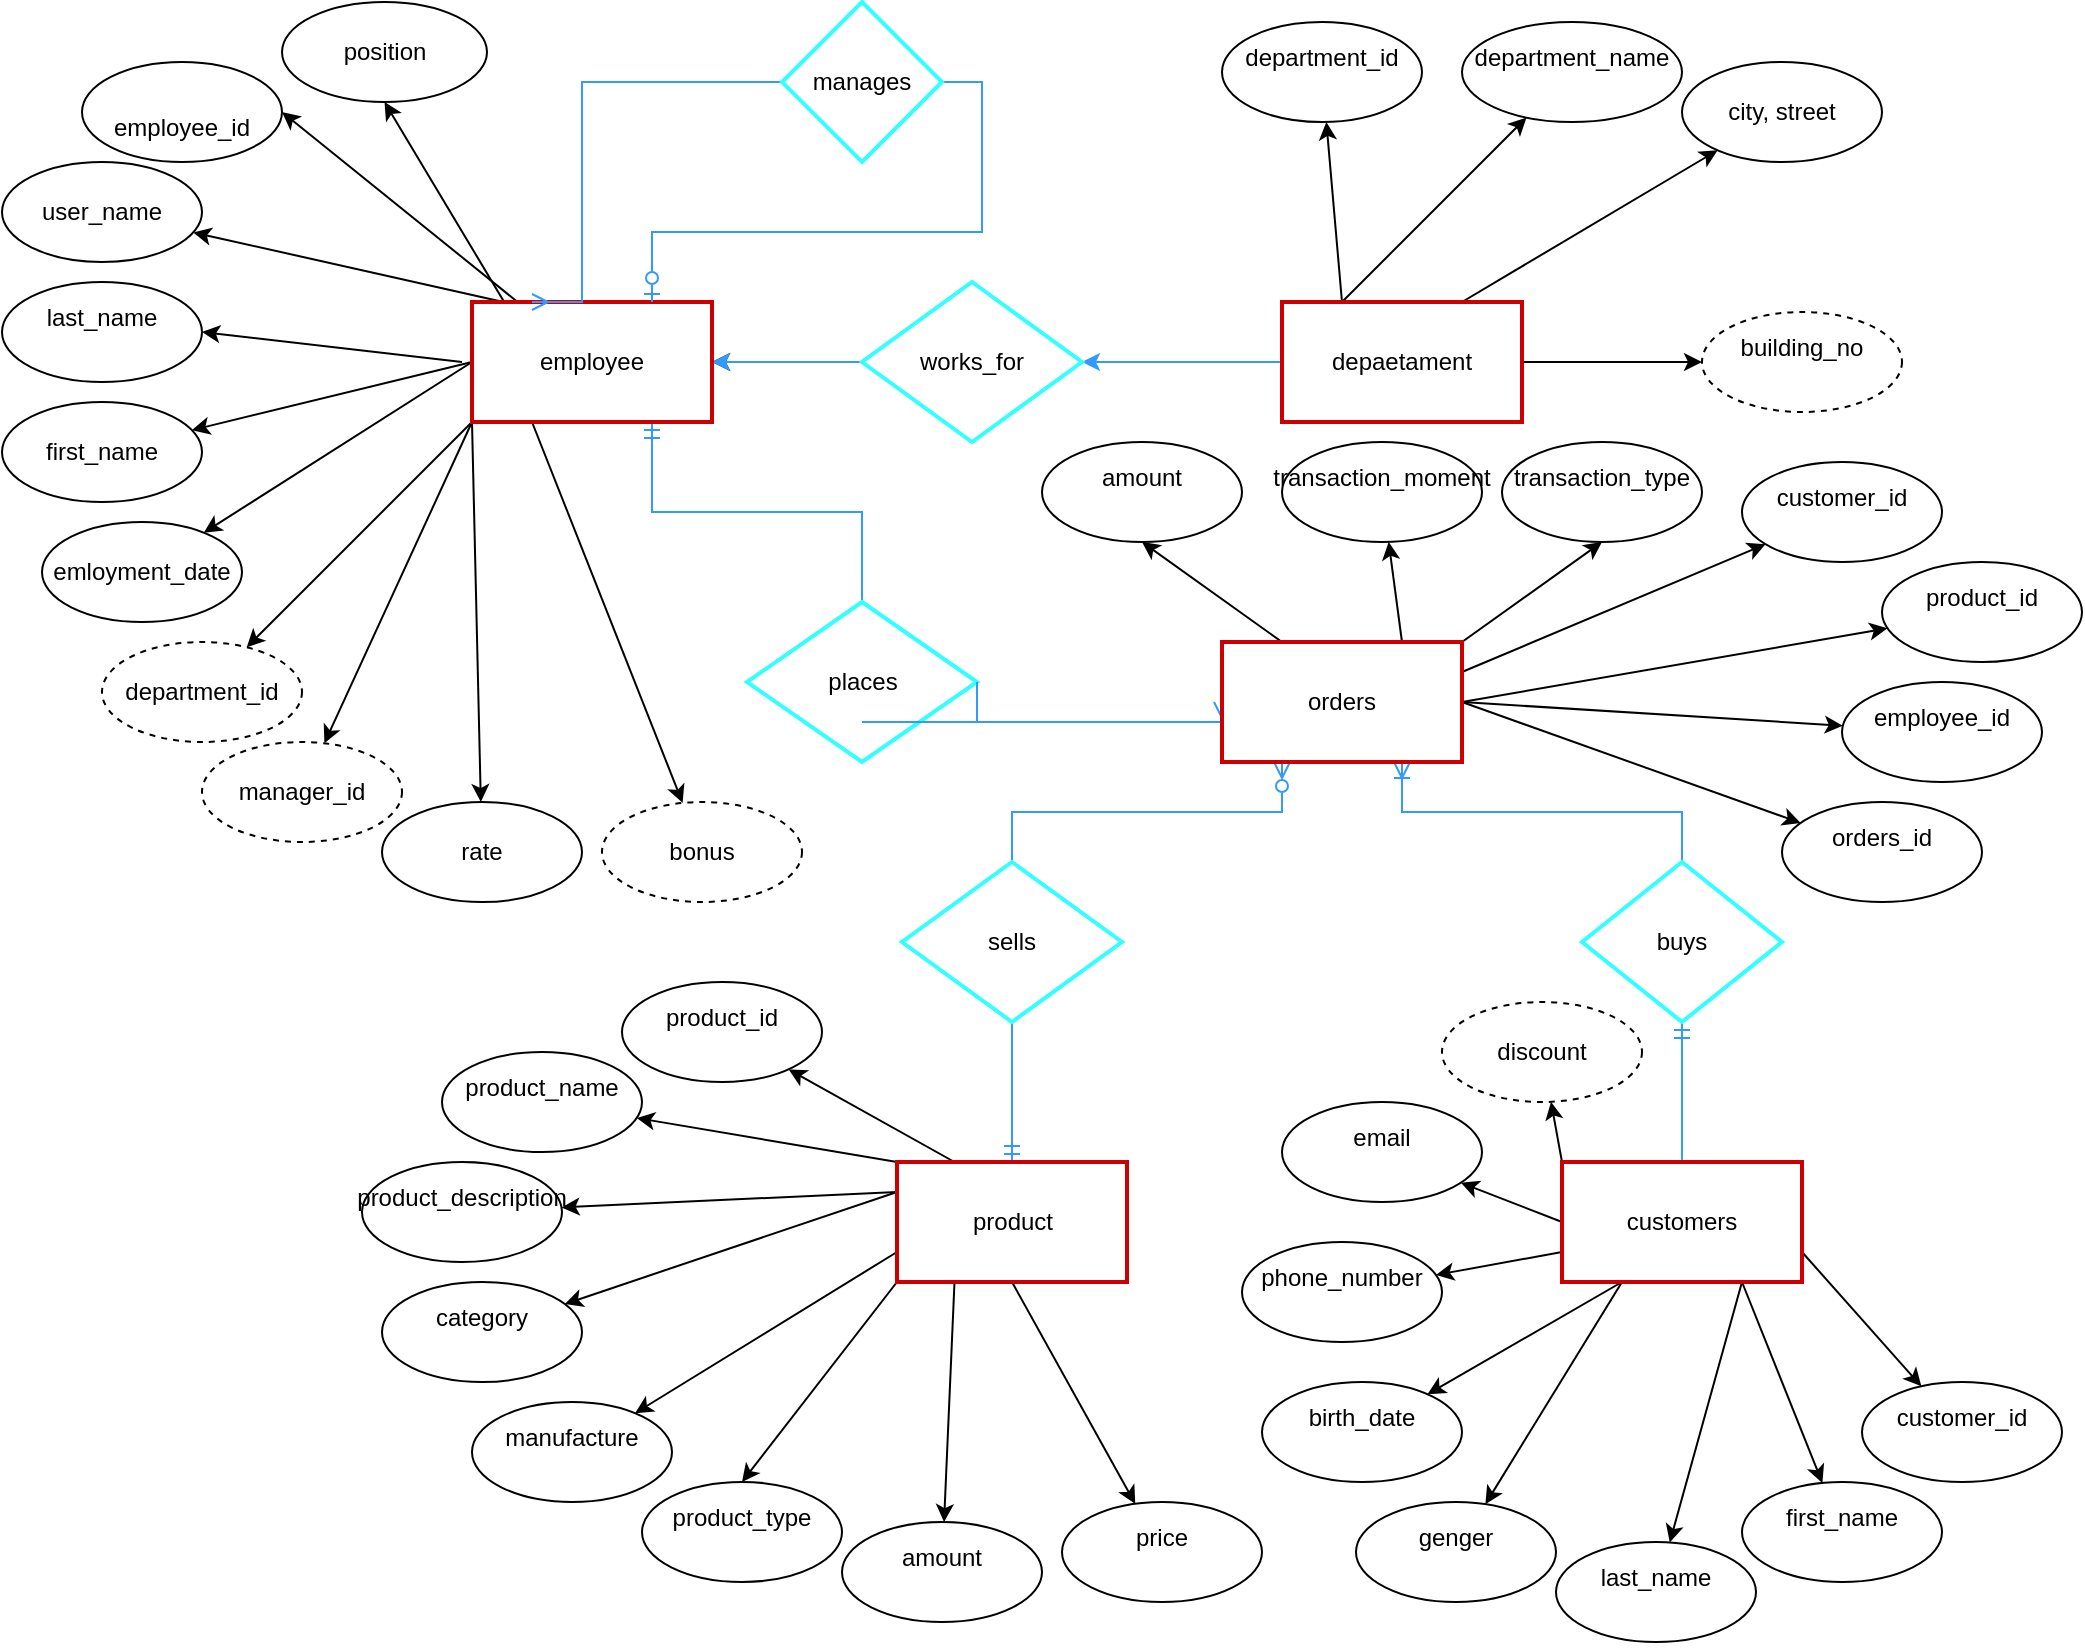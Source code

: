 <mxfile version="24.7.17">
  <diagram name="Страница — 1" id="lBQO3Guelt2beqhgQZlJ">
    <mxGraphModel dx="1877" dy="522" grid="1" gridSize="10" guides="1" tooltips="1" connect="1" arrows="1" fold="1" page="1" pageScale="1" pageWidth="827" pageHeight="1169" math="0" shadow="0">
      <root>
        <mxCell id="0" />
        <mxCell id="1" parent="0" />
        <mxCell id="VjyPyf59B6PFOXmsA0LT-3" value="" style="edgeStyle=orthogonalEdgeStyle;rounded=0;orthogonalLoop=1;jettySize=auto;html=1;fillColor=#0050ef;strokeColor=#3399FF;" edge="1" parent="1" source="VjyPyf59B6PFOXmsA0LT-1" target="VjyPyf59B6PFOXmsA0LT-2">
          <mxGeometry relative="1" as="geometry" />
        </mxCell>
        <mxCell id="VjyPyf59B6PFOXmsA0LT-57" style="rounded=0;orthogonalLoop=1;jettySize=auto;html=1;exitX=0.25;exitY=0;exitDx=0;exitDy=0;" edge="1" parent="1" source="VjyPyf59B6PFOXmsA0LT-1" target="VjyPyf59B6PFOXmsA0LT-58">
          <mxGeometry relative="1" as="geometry">
            <mxPoint x="600" y="60" as="targetPoint" />
          </mxGeometry>
        </mxCell>
        <mxCell id="VjyPyf59B6PFOXmsA0LT-59" style="rounded=0;orthogonalLoop=1;jettySize=auto;html=1;exitX=0.25;exitY=0;exitDx=0;exitDy=0;" edge="1" parent="1" source="VjyPyf59B6PFOXmsA0LT-1" target="VjyPyf59B6PFOXmsA0LT-60">
          <mxGeometry relative="1" as="geometry">
            <mxPoint x="720" y="60" as="targetPoint" />
          </mxGeometry>
        </mxCell>
        <mxCell id="VjyPyf59B6PFOXmsA0LT-61" style="rounded=0;orthogonalLoop=1;jettySize=auto;html=1;exitX=0.75;exitY=0;exitDx=0;exitDy=0;" edge="1" parent="1" source="VjyPyf59B6PFOXmsA0LT-1" target="VjyPyf59B6PFOXmsA0LT-62">
          <mxGeometry relative="1" as="geometry">
            <mxPoint x="830" y="70" as="targetPoint" />
          </mxGeometry>
        </mxCell>
        <mxCell id="VjyPyf59B6PFOXmsA0LT-63" style="rounded=0;orthogonalLoop=1;jettySize=auto;html=1;exitX=1;exitY=0.5;exitDx=0;exitDy=0;" edge="1" parent="1" source="VjyPyf59B6PFOXmsA0LT-1" target="VjyPyf59B6PFOXmsA0LT-64">
          <mxGeometry relative="1" as="geometry">
            <mxPoint x="800" y="190" as="targetPoint" />
          </mxGeometry>
        </mxCell>
        <mxCell id="VjyPyf59B6PFOXmsA0LT-1" value="depaetament" style="rounded=0;whiteSpace=wrap;html=1;strokeColor=#CC0000;strokeWidth=2;" vertex="1" parent="1">
          <mxGeometry x="590" y="160" width="120" height="60" as="geometry" />
        </mxCell>
        <mxCell id="VjyPyf59B6PFOXmsA0LT-5" value="" style="edgeStyle=orthogonalEdgeStyle;rounded=0;orthogonalLoop=1;jettySize=auto;html=1;" edge="1" parent="1" source="VjyPyf59B6PFOXmsA0LT-2" target="VjyPyf59B6PFOXmsA0LT-4">
          <mxGeometry relative="1" as="geometry" />
        </mxCell>
        <mxCell id="VjyPyf59B6PFOXmsA0LT-20" value="" style="edgeStyle=orthogonalEdgeStyle;rounded=0;orthogonalLoop=1;jettySize=auto;html=1;fillColor=#0050ef;strokeColor=#3399FF;" edge="1" parent="1" source="VjyPyf59B6PFOXmsA0LT-2" target="VjyPyf59B6PFOXmsA0LT-4">
          <mxGeometry relative="1" as="geometry" />
        </mxCell>
        <mxCell id="VjyPyf59B6PFOXmsA0LT-2" value="works_for" style="rhombus;whiteSpace=wrap;html=1;strokeColor=#33FFFF;rounded=0;strokeWidth=2;" vertex="1" parent="1">
          <mxGeometry x="380" y="150" width="110" height="80" as="geometry" />
        </mxCell>
        <mxCell id="VjyPyf59B6PFOXmsA0LT-19" value="" style="edgeStyle=orthogonalEdgeStyle;rounded=0;orthogonalLoop=1;jettySize=auto;html=1;strokeColor=#3399FF;fillColor=#0050ef;endArrow=none;endFill=0;startArrow=ERmandOne;startFill=0;exitX=0.75;exitY=1;exitDx=0;exitDy=0;" edge="1" parent="1" source="VjyPyf59B6PFOXmsA0LT-4" target="VjyPyf59B6PFOXmsA0LT-18">
          <mxGeometry relative="1" as="geometry" />
        </mxCell>
        <mxCell id="VjyPyf59B6PFOXmsA0LT-37" value="" style="rounded=0;orthogonalLoop=1;jettySize=auto;html=1;entryX=1;entryY=0.5;entryDx=0;entryDy=0;" edge="1" parent="1" source="VjyPyf59B6PFOXmsA0LT-4" target="VjyPyf59B6PFOXmsA0LT-38">
          <mxGeometry relative="1" as="geometry">
            <mxPoint x="85" y="190" as="targetPoint" />
          </mxGeometry>
        </mxCell>
        <mxCell id="VjyPyf59B6PFOXmsA0LT-39" style="rounded=0;orthogonalLoop=1;jettySize=auto;html=1;exitX=0.117;exitY=-0.007;exitDx=0;exitDy=0;exitPerimeter=0;" edge="1" parent="1" source="VjyPyf59B6PFOXmsA0LT-4" target="VjyPyf59B6PFOXmsA0LT-40">
          <mxGeometry relative="1" as="geometry">
            <mxPoint x="120" y="220" as="targetPoint" />
          </mxGeometry>
        </mxCell>
        <mxCell id="VjyPyf59B6PFOXmsA0LT-41" style="rounded=0;orthogonalLoop=1;jettySize=auto;html=1;entryX=1;entryY=0.5;entryDx=0;entryDy=0;" edge="1" parent="1" target="VjyPyf59B6PFOXmsA0LT-42">
          <mxGeometry relative="1" as="geometry">
            <mxPoint x="130" y="270" as="targetPoint" />
            <mxPoint x="180" y="190" as="sourcePoint" />
          </mxGeometry>
        </mxCell>
        <mxCell id="VjyPyf59B6PFOXmsA0LT-43" style="rounded=0;orthogonalLoop=1;jettySize=auto;html=1;exitX=0;exitY=0.5;exitDx=0;exitDy=0;" edge="1" parent="1" source="VjyPyf59B6PFOXmsA0LT-4" target="VjyPyf59B6PFOXmsA0LT-44">
          <mxGeometry relative="1" as="geometry">
            <mxPoint x="180" y="310" as="targetPoint" />
          </mxGeometry>
        </mxCell>
        <mxCell id="VjyPyf59B6PFOXmsA0LT-45" style="rounded=0;orthogonalLoop=1;jettySize=auto;html=1;exitX=0;exitY=0.25;exitDx=0;exitDy=0;entryX=0.5;entryY=1;entryDx=0;entryDy=0;" edge="1" parent="1" target="VjyPyf59B6PFOXmsA0LT-46">
          <mxGeometry relative="1" as="geometry">
            <mxPoint x="170" y="120" as="targetPoint" />
            <mxPoint x="218.75" y="189.5" as="sourcePoint" />
          </mxGeometry>
        </mxCell>
        <mxCell id="VjyPyf59B6PFOXmsA0LT-47" style="rounded=0;orthogonalLoop=1;jettySize=auto;html=1;exitX=0;exitY=0.5;exitDx=0;exitDy=0;" edge="1" parent="1" source="VjyPyf59B6PFOXmsA0LT-4" target="VjyPyf59B6PFOXmsA0LT-48">
          <mxGeometry relative="1" as="geometry">
            <mxPoint x="80" y="310" as="targetPoint" />
          </mxGeometry>
        </mxCell>
        <mxCell id="VjyPyf59B6PFOXmsA0LT-49" style="rounded=0;orthogonalLoop=1;jettySize=auto;html=1;exitX=0;exitY=1;exitDx=0;exitDy=0;" edge="1" parent="1" source="VjyPyf59B6PFOXmsA0LT-4" target="VjyPyf59B6PFOXmsA0LT-50">
          <mxGeometry relative="1" as="geometry">
            <mxPoint x="110" y="320" as="targetPoint" />
          </mxGeometry>
        </mxCell>
        <mxCell id="VjyPyf59B6PFOXmsA0LT-51" style="rounded=0;orthogonalLoop=1;jettySize=auto;html=1;exitX=0;exitY=1;exitDx=0;exitDy=0;" edge="1" parent="1" source="VjyPyf59B6PFOXmsA0LT-4" target="VjyPyf59B6PFOXmsA0LT-52">
          <mxGeometry relative="1" as="geometry">
            <mxPoint x="170" y="330" as="targetPoint" />
          </mxGeometry>
        </mxCell>
        <mxCell id="VjyPyf59B6PFOXmsA0LT-53" style="rounded=0;orthogonalLoop=1;jettySize=auto;html=1;exitX=0;exitY=1;exitDx=0;exitDy=0;" edge="1" parent="1" source="VjyPyf59B6PFOXmsA0LT-4" target="VjyPyf59B6PFOXmsA0LT-54">
          <mxGeometry relative="1" as="geometry">
            <mxPoint x="240" y="350" as="targetPoint" />
          </mxGeometry>
        </mxCell>
        <mxCell id="VjyPyf59B6PFOXmsA0LT-55" style="rounded=0;orthogonalLoop=1;jettySize=auto;html=1;exitX=0.25;exitY=1;exitDx=0;exitDy=0;" edge="1" parent="1" source="VjyPyf59B6PFOXmsA0LT-4" target="VjyPyf59B6PFOXmsA0LT-56">
          <mxGeometry relative="1" as="geometry">
            <mxPoint x="260" y="390" as="targetPoint" />
          </mxGeometry>
        </mxCell>
        <mxCell id="VjyPyf59B6PFOXmsA0LT-4" value="employee" style="whiteSpace=wrap;html=1;strokeColor=#CC0000;rounded=0;strokeWidth=2;" vertex="1" parent="1">
          <mxGeometry x="185" y="160" width="120" height="60" as="geometry" />
        </mxCell>
        <mxCell id="VjyPyf59B6PFOXmsA0LT-15" style="edgeStyle=orthogonalEdgeStyle;rounded=0;orthogonalLoop=1;jettySize=auto;html=1;exitX=1;exitY=0.5;exitDx=0;exitDy=0;entryX=0.75;entryY=0;entryDx=0;entryDy=0;fillColor=#1ba1e2;strokeColor=#3399FF;endArrow=ERzeroToOne;endFill=0;" edge="1" parent="1" source="VjyPyf59B6PFOXmsA0LT-8" target="VjyPyf59B6PFOXmsA0LT-4">
          <mxGeometry relative="1" as="geometry" />
        </mxCell>
        <mxCell id="VjyPyf59B6PFOXmsA0LT-16" style="edgeStyle=orthogonalEdgeStyle;rounded=0;orthogonalLoop=1;jettySize=auto;html=1;exitX=0;exitY=0.5;exitDx=0;exitDy=0;entryX=0.25;entryY=0;entryDx=0;entryDy=0;fillColor=#1ba1e2;strokeColor=#3399FF;endArrow=ERmany;endFill=0;" edge="1" parent="1" source="VjyPyf59B6PFOXmsA0LT-8" target="VjyPyf59B6PFOXmsA0LT-4">
          <mxGeometry relative="1" as="geometry">
            <Array as="points">
              <mxPoint x="240" y="50" />
              <mxPoint x="240" y="160" />
            </Array>
          </mxGeometry>
        </mxCell>
        <mxCell id="VjyPyf59B6PFOXmsA0LT-8" value="manages" style="rhombus;whiteSpace=wrap;html=1;strokeColor=#33FFFF;rounded=0;strokeWidth=2;" vertex="1" parent="1">
          <mxGeometry x="340" y="10" width="80" height="80" as="geometry" />
        </mxCell>
        <mxCell id="VjyPyf59B6PFOXmsA0LT-18" value="places" style="rhombus;whiteSpace=wrap;html=1;strokeColor=#33FFFF;rounded=0;strokeWidth=2;" vertex="1" parent="1">
          <mxGeometry x="322.5" y="310" width="115" height="80" as="geometry" />
        </mxCell>
        <mxCell id="VjyPyf59B6PFOXmsA0LT-24" value="" style="edgeStyle=orthogonalEdgeStyle;rounded=0;orthogonalLoop=1;jettySize=auto;html=1;strokeColor=#3399FF;startArrow=ERmany;startFill=0;endArrow=none;endFill=0;entryX=1;entryY=0.5;entryDx=0;entryDy=0;exitX=0;exitY=0.5;exitDx=0;exitDy=0;" edge="1" parent="1" source="VjyPyf59B6PFOXmsA0LT-22" target="VjyPyf59B6PFOXmsA0LT-18">
          <mxGeometry relative="1" as="geometry">
            <Array as="points">
              <mxPoint x="380" y="370" />
              <mxPoint x="380" y="370" />
            </Array>
          </mxGeometry>
        </mxCell>
        <mxCell id="VjyPyf59B6PFOXmsA0LT-27" value="" style="edgeStyle=orthogonalEdgeStyle;rounded=0;orthogonalLoop=1;jettySize=auto;html=1;startArrow=ERoneToMany;startFill=0;endArrow=none;endFill=0;strokeColor=#3399FF;exitX=0.75;exitY=1;exitDx=0;exitDy=0;" edge="1" parent="1" source="VjyPyf59B6PFOXmsA0LT-22" target="VjyPyf59B6PFOXmsA0LT-26">
          <mxGeometry relative="1" as="geometry" />
        </mxCell>
        <mxCell id="VjyPyf59B6PFOXmsA0LT-29" value="" style="edgeStyle=orthogonalEdgeStyle;rounded=0;orthogonalLoop=1;jettySize=auto;html=1;strokeColor=#3399FF;exitX=0.25;exitY=1;exitDx=0;exitDy=0;startArrow=ERzeroToMany;startFill=0;endArrow=none;endFill=0;" edge="1" parent="1" source="VjyPyf59B6PFOXmsA0LT-22" target="VjyPyf59B6PFOXmsA0LT-28">
          <mxGeometry relative="1" as="geometry" />
        </mxCell>
        <mxCell id="VjyPyf59B6PFOXmsA0LT-98" style="rounded=0;orthogonalLoop=1;jettySize=auto;html=1;exitX=1;exitY=0.5;exitDx=0;exitDy=0;" edge="1" parent="1" source="VjyPyf59B6PFOXmsA0LT-22" target="VjyPyf59B6PFOXmsA0LT-99">
          <mxGeometry relative="1" as="geometry">
            <mxPoint x="830" y="375" as="targetPoint" />
          </mxGeometry>
        </mxCell>
        <mxCell id="VjyPyf59B6PFOXmsA0LT-100" style="rounded=0;orthogonalLoop=1;jettySize=auto;html=1;exitX=1;exitY=0.5;exitDx=0;exitDy=0;" edge="1" parent="1" source="VjyPyf59B6PFOXmsA0LT-22" target="VjyPyf59B6PFOXmsA0LT-101">
          <mxGeometry relative="1" as="geometry">
            <mxPoint x="870" y="340" as="targetPoint" />
          </mxGeometry>
        </mxCell>
        <mxCell id="VjyPyf59B6PFOXmsA0LT-102" style="rounded=0;orthogonalLoop=1;jettySize=auto;html=1;exitX=1;exitY=0.5;exitDx=0;exitDy=0;" edge="1" parent="1" source="VjyPyf59B6PFOXmsA0LT-22" target="VjyPyf59B6PFOXmsA0LT-103">
          <mxGeometry relative="1" as="geometry">
            <mxPoint x="860" y="320" as="targetPoint" />
          </mxGeometry>
        </mxCell>
        <mxCell id="VjyPyf59B6PFOXmsA0LT-104" style="rounded=0;orthogonalLoop=1;jettySize=auto;html=1;exitX=1;exitY=0.25;exitDx=0;exitDy=0;" edge="1" parent="1" source="VjyPyf59B6PFOXmsA0LT-22" target="VjyPyf59B6PFOXmsA0LT-105">
          <mxGeometry relative="1" as="geometry">
            <mxPoint x="850" y="280" as="targetPoint" />
          </mxGeometry>
        </mxCell>
        <mxCell id="VjyPyf59B6PFOXmsA0LT-106" style="rounded=0;orthogonalLoop=1;jettySize=auto;html=1;exitX=1;exitY=0;exitDx=0;exitDy=0;entryX=0.5;entryY=1;entryDx=0;entryDy=0;" edge="1" parent="1" source="VjyPyf59B6PFOXmsA0LT-22" target="VjyPyf59B6PFOXmsA0LT-107">
          <mxGeometry relative="1" as="geometry">
            <mxPoint x="712" y="288" as="targetPoint" />
          </mxGeometry>
        </mxCell>
        <mxCell id="VjyPyf59B6PFOXmsA0LT-108" style="rounded=0;orthogonalLoop=1;jettySize=auto;html=1;exitX=0.75;exitY=0;exitDx=0;exitDy=0;" edge="1" parent="1" source="VjyPyf59B6PFOXmsA0LT-22" target="VjyPyf59B6PFOXmsA0LT-109">
          <mxGeometry relative="1" as="geometry">
            <mxPoint x="650" y="260" as="targetPoint" />
          </mxGeometry>
        </mxCell>
        <mxCell id="VjyPyf59B6PFOXmsA0LT-110" style="rounded=0;orthogonalLoop=1;jettySize=auto;html=1;exitX=0.25;exitY=0;exitDx=0;exitDy=0;entryX=0.5;entryY=1;entryDx=0;entryDy=0;" edge="1" parent="1" source="VjyPyf59B6PFOXmsA0LT-22" target="VjyPyf59B6PFOXmsA0LT-111">
          <mxGeometry relative="1" as="geometry">
            <mxPoint x="540" y="270" as="targetPoint" />
          </mxGeometry>
        </mxCell>
        <mxCell id="VjyPyf59B6PFOXmsA0LT-22" value="orders" style="whiteSpace=wrap;html=1;strokeColor=#CC0000;rounded=0;strokeWidth=2;" vertex="1" parent="1">
          <mxGeometry x="560" y="330" width="120" height="60" as="geometry" />
        </mxCell>
        <mxCell id="VjyPyf59B6PFOXmsA0LT-34" value="" style="edgeStyle=orthogonalEdgeStyle;rounded=0;orthogonalLoop=1;jettySize=auto;html=1;startArrow=ERmandOne;startFill=0;endArrow=none;endFill=0;strokeColor=#3399FF;" edge="1" parent="1" source="VjyPyf59B6PFOXmsA0LT-26" target="VjyPyf59B6PFOXmsA0LT-33">
          <mxGeometry relative="1" as="geometry" />
        </mxCell>
        <mxCell id="VjyPyf59B6PFOXmsA0LT-26" value="buys" style="rhombus;whiteSpace=wrap;html=1;strokeColor=#33FFFF;rounded=0;strokeWidth=2;" vertex="1" parent="1">
          <mxGeometry x="740" y="440" width="100" height="80" as="geometry" />
        </mxCell>
        <mxCell id="VjyPyf59B6PFOXmsA0LT-32" value="" style="edgeStyle=orthogonalEdgeStyle;rounded=0;orthogonalLoop=1;jettySize=auto;html=1;endArrow=ERmandOne;endFill=0;strokeColor=#3399FF;" edge="1" parent="1" source="VjyPyf59B6PFOXmsA0LT-28" target="VjyPyf59B6PFOXmsA0LT-31">
          <mxGeometry relative="1" as="geometry" />
        </mxCell>
        <mxCell id="VjyPyf59B6PFOXmsA0LT-28" value="sells" style="rhombus;whiteSpace=wrap;html=1;strokeColor=#33FFFF;rounded=0;strokeWidth=2;" vertex="1" parent="1">
          <mxGeometry x="400" y="440" width="110" height="80" as="geometry" />
        </mxCell>
        <mxCell id="VjyPyf59B6PFOXmsA0LT-81" style="rounded=0;orthogonalLoop=1;jettySize=auto;html=1;exitX=0.25;exitY=0;exitDx=0;exitDy=0;" edge="1" parent="1" source="VjyPyf59B6PFOXmsA0LT-31" target="VjyPyf59B6PFOXmsA0LT-82">
          <mxGeometry relative="1" as="geometry">
            <mxPoint x="370" y="760" as="targetPoint" />
          </mxGeometry>
        </mxCell>
        <mxCell id="VjyPyf59B6PFOXmsA0LT-83" style="rounded=0;orthogonalLoop=1;jettySize=auto;html=1;exitX=0;exitY=0;exitDx=0;exitDy=0;" edge="1" parent="1" source="VjyPyf59B6PFOXmsA0LT-31" target="VjyPyf59B6PFOXmsA0LT-84">
          <mxGeometry relative="1" as="geometry">
            <mxPoint x="300" y="630" as="targetPoint" />
          </mxGeometry>
        </mxCell>
        <mxCell id="VjyPyf59B6PFOXmsA0LT-85" style="rounded=0;orthogonalLoop=1;jettySize=auto;html=1;exitX=0;exitY=0.25;exitDx=0;exitDy=0;" edge="1" parent="1" source="VjyPyf59B6PFOXmsA0LT-31" target="VjyPyf59B6PFOXmsA0LT-86">
          <mxGeometry relative="1" as="geometry">
            <mxPoint x="350" y="720" as="targetPoint" />
          </mxGeometry>
        </mxCell>
        <mxCell id="VjyPyf59B6PFOXmsA0LT-87" style="rounded=0;orthogonalLoop=1;jettySize=auto;html=1;exitX=0;exitY=0.25;exitDx=0;exitDy=0;" edge="1" parent="1" source="VjyPyf59B6PFOXmsA0LT-31" target="VjyPyf59B6PFOXmsA0LT-89">
          <mxGeometry relative="1" as="geometry">
            <mxPoint x="240" y="670" as="targetPoint" />
            <mxPoint x="400" y="600" as="sourcePoint" />
          </mxGeometry>
        </mxCell>
        <mxCell id="VjyPyf59B6PFOXmsA0LT-90" style="rounded=0;orthogonalLoop=1;jettySize=auto;html=1;exitX=0;exitY=0.75;exitDx=0;exitDy=0;" edge="1" parent="1" source="VjyPyf59B6PFOXmsA0LT-31" target="VjyPyf59B6PFOXmsA0LT-91">
          <mxGeometry relative="1" as="geometry">
            <mxPoint x="300" y="700" as="targetPoint" />
          </mxGeometry>
        </mxCell>
        <mxCell id="VjyPyf59B6PFOXmsA0LT-92" style="rounded=0;orthogonalLoop=1;jettySize=auto;html=1;exitX=0;exitY=1;exitDx=0;exitDy=0;entryX=0.5;entryY=0;entryDx=0;entryDy=0;" edge="1" parent="1" source="VjyPyf59B6PFOXmsA0LT-31" target="VjyPyf59B6PFOXmsA0LT-93">
          <mxGeometry relative="1" as="geometry">
            <mxPoint x="360" y="730" as="targetPoint" />
          </mxGeometry>
        </mxCell>
        <mxCell id="VjyPyf59B6PFOXmsA0LT-94" style="rounded=0;orthogonalLoop=1;jettySize=auto;html=1;exitX=0.25;exitY=1;exitDx=0;exitDy=0;" edge="1" parent="1" source="VjyPyf59B6PFOXmsA0LT-31" target="VjyPyf59B6PFOXmsA0LT-95">
          <mxGeometry relative="1" as="geometry">
            <mxPoint x="426" y="750" as="targetPoint" />
          </mxGeometry>
        </mxCell>
        <mxCell id="VjyPyf59B6PFOXmsA0LT-96" style="rounded=0;orthogonalLoop=1;jettySize=auto;html=1;exitX=0.5;exitY=1;exitDx=0;exitDy=0;" edge="1" parent="1" source="VjyPyf59B6PFOXmsA0LT-31" target="VjyPyf59B6PFOXmsA0LT-97">
          <mxGeometry relative="1" as="geometry">
            <mxPoint x="500" y="770" as="targetPoint" />
          </mxGeometry>
        </mxCell>
        <mxCell id="VjyPyf59B6PFOXmsA0LT-31" value="product" style="whiteSpace=wrap;html=1;strokeColor=#CC0000;rounded=0;strokeWidth=2;" vertex="1" parent="1">
          <mxGeometry x="397.5" y="590" width="115" height="60" as="geometry" />
        </mxCell>
        <mxCell id="VjyPyf59B6PFOXmsA0LT-65" style="rounded=0;orthogonalLoop=1;jettySize=auto;html=1;exitX=1;exitY=0.75;exitDx=0;exitDy=0;" edge="1" parent="1" source="VjyPyf59B6PFOXmsA0LT-33" target="VjyPyf59B6PFOXmsA0LT-66">
          <mxGeometry relative="1" as="geometry">
            <mxPoint x="920" y="730" as="targetPoint" />
          </mxGeometry>
        </mxCell>
        <mxCell id="VjyPyf59B6PFOXmsA0LT-67" style="rounded=0;orthogonalLoop=1;jettySize=auto;html=1;exitX=0.75;exitY=1;exitDx=0;exitDy=0;" edge="1" parent="1" source="VjyPyf59B6PFOXmsA0LT-33" target="VjyPyf59B6PFOXmsA0LT-68">
          <mxGeometry relative="1" as="geometry">
            <mxPoint x="840" y="760" as="targetPoint" />
          </mxGeometry>
        </mxCell>
        <mxCell id="VjyPyf59B6PFOXmsA0LT-69" style="rounded=0;orthogonalLoop=1;jettySize=auto;html=1;exitX=0.75;exitY=1;exitDx=0;exitDy=0;" edge="1" parent="1" source="VjyPyf59B6PFOXmsA0LT-33" target="VjyPyf59B6PFOXmsA0LT-70">
          <mxGeometry relative="1" as="geometry">
            <mxPoint x="770" y="770" as="targetPoint" />
          </mxGeometry>
        </mxCell>
        <mxCell id="VjyPyf59B6PFOXmsA0LT-71" style="rounded=0;orthogonalLoop=1;jettySize=auto;html=1;exitX=0.25;exitY=1;exitDx=0;exitDy=0;" edge="1" parent="1" source="VjyPyf59B6PFOXmsA0LT-33" target="VjyPyf59B6PFOXmsA0LT-72">
          <mxGeometry relative="1" as="geometry">
            <mxPoint x="700" y="770" as="targetPoint" />
          </mxGeometry>
        </mxCell>
        <mxCell id="VjyPyf59B6PFOXmsA0LT-73" style="rounded=0;orthogonalLoop=1;jettySize=auto;html=1;exitX=0.25;exitY=1;exitDx=0;exitDy=0;" edge="1" parent="1" source="VjyPyf59B6PFOXmsA0LT-33" target="VjyPyf59B6PFOXmsA0LT-74">
          <mxGeometry relative="1" as="geometry">
            <mxPoint x="650" y="700" as="targetPoint" />
          </mxGeometry>
        </mxCell>
        <mxCell id="VjyPyf59B6PFOXmsA0LT-75" style="rounded=0;orthogonalLoop=1;jettySize=auto;html=1;exitX=0;exitY=0.75;exitDx=0;exitDy=0;" edge="1" parent="1" source="VjyPyf59B6PFOXmsA0LT-33" target="VjyPyf59B6PFOXmsA0LT-76">
          <mxGeometry relative="1" as="geometry">
            <mxPoint x="660" y="635" as="targetPoint" />
          </mxGeometry>
        </mxCell>
        <mxCell id="VjyPyf59B6PFOXmsA0LT-77" style="rounded=0;orthogonalLoop=1;jettySize=auto;html=1;exitX=0;exitY=0.5;exitDx=0;exitDy=0;" edge="1" parent="1" source="VjyPyf59B6PFOXmsA0LT-33" target="VjyPyf59B6PFOXmsA0LT-78">
          <mxGeometry relative="1" as="geometry">
            <mxPoint x="660" y="580" as="targetPoint" />
          </mxGeometry>
        </mxCell>
        <mxCell id="VjyPyf59B6PFOXmsA0LT-79" style="rounded=0;orthogonalLoop=1;jettySize=auto;html=1;exitX=0;exitY=0;exitDx=0;exitDy=0;" edge="1" parent="1" source="VjyPyf59B6PFOXmsA0LT-33" target="VjyPyf59B6PFOXmsA0LT-80">
          <mxGeometry relative="1" as="geometry">
            <mxPoint x="720" y="560" as="targetPoint" />
          </mxGeometry>
        </mxCell>
        <mxCell id="VjyPyf59B6PFOXmsA0LT-33" value="customers" style="whiteSpace=wrap;html=1;strokeColor=#CC0000;rounded=0;strokeWidth=2;" vertex="1" parent="1">
          <mxGeometry x="730" y="590" width="120" height="60" as="geometry" />
        </mxCell>
        <mxCell id="VjyPyf59B6PFOXmsA0LT-38" value="&lt;br&gt;employee_id" style="ellipse;whiteSpace=wrap;html=1;verticalAlign=middle;align=center;spacing=2;spacingBottom=0;" vertex="1" parent="1">
          <mxGeometry x="-10" y="40" width="100" height="50" as="geometry" />
        </mxCell>
        <mxCell id="VjyPyf59B6PFOXmsA0LT-40" value="user_name" style="ellipse;whiteSpace=wrap;html=1;" vertex="1" parent="1">
          <mxGeometry x="-50" y="90" width="100" height="50" as="geometry" />
        </mxCell>
        <mxCell id="VjyPyf59B6PFOXmsA0LT-42" value="&#xa;last_name&#xa;&#xa;" style="ellipse;whiteSpace=wrap;html=1;" vertex="1" parent="1">
          <mxGeometry x="-50" y="150" width="100" height="50" as="geometry" />
        </mxCell>
        <mxCell id="VjyPyf59B6PFOXmsA0LT-44" value="first_name" style="ellipse;whiteSpace=wrap;html=1;" vertex="1" parent="1">
          <mxGeometry x="-50" y="210" width="100" height="50" as="geometry" />
        </mxCell>
        <mxCell id="VjyPyf59B6PFOXmsA0LT-46" value="position" style="ellipse;whiteSpace=wrap;html=1;" vertex="1" parent="1">
          <mxGeometry x="90" y="10" width="102.5" height="50" as="geometry" />
        </mxCell>
        <mxCell id="VjyPyf59B6PFOXmsA0LT-48" value="emloyment_date" style="ellipse;whiteSpace=wrap;html=1;" vertex="1" parent="1">
          <mxGeometry x="-30" y="270" width="100" height="50" as="geometry" />
        </mxCell>
        <mxCell id="VjyPyf59B6PFOXmsA0LT-50" value="department_id" style="ellipse;whiteSpace=wrap;html=1;strokeColor=default;dashed=1;" vertex="1" parent="1">
          <mxGeometry y="330" width="100" height="50" as="geometry" />
        </mxCell>
        <mxCell id="VjyPyf59B6PFOXmsA0LT-52" value="manager_id" style="ellipse;whiteSpace=wrap;html=1;dashed=1;" vertex="1" parent="1">
          <mxGeometry x="50" y="380" width="100" height="50" as="geometry" />
        </mxCell>
        <mxCell id="VjyPyf59B6PFOXmsA0LT-54" value="rate" style="ellipse;whiteSpace=wrap;html=1;" vertex="1" parent="1">
          <mxGeometry x="140" y="410" width="100" height="50" as="geometry" />
        </mxCell>
        <mxCell id="VjyPyf59B6PFOXmsA0LT-56" value="bonus" style="ellipse;whiteSpace=wrap;html=1;dashed=1;" vertex="1" parent="1">
          <mxGeometry x="250" y="410" width="100" height="50" as="geometry" />
        </mxCell>
        <mxCell id="VjyPyf59B6PFOXmsA0LT-58" value="&#xa;department_id&#xa;&#xa;" style="ellipse;whiteSpace=wrap;html=1;" vertex="1" parent="1">
          <mxGeometry x="560" y="20" width="100" height="50" as="geometry" />
        </mxCell>
        <mxCell id="VjyPyf59B6PFOXmsA0LT-60" value="&#xa;department_name&#xa;&#xa;" style="ellipse;whiteSpace=wrap;html=1;" vertex="1" parent="1">
          <mxGeometry x="680" y="20" width="110" height="50" as="geometry" />
        </mxCell>
        <mxCell id="VjyPyf59B6PFOXmsA0LT-62" value="&lt;br&gt;city, street&lt;div&gt;&lt;br/&gt;&lt;/div&gt;" style="ellipse;whiteSpace=wrap;html=1;" vertex="1" parent="1">
          <mxGeometry x="790" y="40" width="100" height="50" as="geometry" />
        </mxCell>
        <mxCell id="VjyPyf59B6PFOXmsA0LT-64" value="&#xa;building_no&#xa;&#xa;" style="ellipse;whiteSpace=wrap;html=1;dashed=1;" vertex="1" parent="1">
          <mxGeometry x="800" y="165" width="100" height="50" as="geometry" />
        </mxCell>
        <mxCell id="VjyPyf59B6PFOXmsA0LT-66" value="&#xa;customer_id&#xa;&#xa;" style="ellipse;whiteSpace=wrap;html=1;" vertex="1" parent="1">
          <mxGeometry x="880" y="700" width="100" height="50" as="geometry" />
        </mxCell>
        <mxCell id="VjyPyf59B6PFOXmsA0LT-68" value="&#xa;first_name&#xa;&#xa;" style="ellipse;whiteSpace=wrap;html=1;" vertex="1" parent="1">
          <mxGeometry x="820" y="750" width="100" height="50" as="geometry" />
        </mxCell>
        <mxCell id="VjyPyf59B6PFOXmsA0LT-70" value="&#xa;last_name&#xa;&#xa;" style="ellipse;whiteSpace=wrap;html=1;" vertex="1" parent="1">
          <mxGeometry x="727" y="780" width="100" height="50" as="geometry" />
        </mxCell>
        <mxCell id="VjyPyf59B6PFOXmsA0LT-72" value="&#xa;genger&#xa;&#xa;" style="ellipse;whiteSpace=wrap;html=1;" vertex="1" parent="1">
          <mxGeometry x="627" y="760" width="100" height="50" as="geometry" />
        </mxCell>
        <mxCell id="VjyPyf59B6PFOXmsA0LT-74" value="&#xa;birth_date&#xa;&#xa;" style="ellipse;whiteSpace=wrap;html=1;" vertex="1" parent="1">
          <mxGeometry x="580" y="700" width="100" height="50" as="geometry" />
        </mxCell>
        <mxCell id="VjyPyf59B6PFOXmsA0LT-76" value="&#xa;phone_number&#xa;&#xa;" style="ellipse;whiteSpace=wrap;html=1;" vertex="1" parent="1">
          <mxGeometry x="570" y="630" width="100" height="50" as="geometry" />
        </mxCell>
        <mxCell id="VjyPyf59B6PFOXmsA0LT-78" value="&#xa;email&#xa;&#xa;" style="ellipse;whiteSpace=wrap;html=1;" vertex="1" parent="1">
          <mxGeometry x="590" y="560" width="100" height="50" as="geometry" />
        </mxCell>
        <mxCell id="VjyPyf59B6PFOXmsA0LT-80" value="discount" style="ellipse;whiteSpace=wrap;html=1;dashed=1;" vertex="1" parent="1">
          <mxGeometry x="670" y="510" width="100" height="50" as="geometry" />
        </mxCell>
        <mxCell id="VjyPyf59B6PFOXmsA0LT-82" value="&#xa;product_id&#xa;&#xa;" style="ellipse;whiteSpace=wrap;html=1;" vertex="1" parent="1">
          <mxGeometry x="260" y="500" width="100" height="50" as="geometry" />
        </mxCell>
        <mxCell id="VjyPyf59B6PFOXmsA0LT-84" value="&#xa;product_name&#xa;&#xa;" style="ellipse;whiteSpace=wrap;html=1;" vertex="1" parent="1">
          <mxGeometry x="170" y="535" width="100" height="50" as="geometry" />
        </mxCell>
        <mxCell id="VjyPyf59B6PFOXmsA0LT-86" value="&#xa;product_description&#xa;&#xa;" style="ellipse;whiteSpace=wrap;html=1;" vertex="1" parent="1">
          <mxGeometry x="130" y="590" width="100" height="50" as="geometry" />
        </mxCell>
        <mxCell id="VjyPyf59B6PFOXmsA0LT-89" value="&#xa;category&#xa;&#xa;" style="ellipse;whiteSpace=wrap;html=1;" vertex="1" parent="1">
          <mxGeometry x="140" y="650" width="100" height="50" as="geometry" />
        </mxCell>
        <mxCell id="VjyPyf59B6PFOXmsA0LT-91" value="&#xa;manufacture&#xa;&#xa;" style="ellipse;whiteSpace=wrap;html=1;" vertex="1" parent="1">
          <mxGeometry x="185" y="710" width="100" height="50" as="geometry" />
        </mxCell>
        <mxCell id="VjyPyf59B6PFOXmsA0LT-93" value="&#xa;product_type&#xa;&#xa;" style="ellipse;whiteSpace=wrap;html=1;" vertex="1" parent="1">
          <mxGeometry x="270" y="750" width="100" height="50" as="geometry" />
        </mxCell>
        <mxCell id="VjyPyf59B6PFOXmsA0LT-95" value="&#xa;amount&#xa;&#xa;" style="ellipse;whiteSpace=wrap;html=1;" vertex="1" parent="1">
          <mxGeometry x="370" y="770" width="100" height="50" as="geometry" />
        </mxCell>
        <mxCell id="VjyPyf59B6PFOXmsA0LT-97" value="&#xa;price&#xa;&#xa;" style="ellipse;whiteSpace=wrap;html=1;" vertex="1" parent="1">
          <mxGeometry x="480" y="760" width="100" height="50" as="geometry" />
        </mxCell>
        <mxCell id="VjyPyf59B6PFOXmsA0LT-99" value="&#xa;orders_id&#xa;&#xa;" style="ellipse;whiteSpace=wrap;html=1;" vertex="1" parent="1">
          <mxGeometry x="840" y="410" width="100" height="50" as="geometry" />
        </mxCell>
        <mxCell id="VjyPyf59B6PFOXmsA0LT-101" value="&#xa;employee_id&#xa;&#xa;" style="ellipse;whiteSpace=wrap;html=1;" vertex="1" parent="1">
          <mxGeometry x="870" y="350" width="100" height="50" as="geometry" />
        </mxCell>
        <mxCell id="VjyPyf59B6PFOXmsA0LT-103" value="&#xa;product_id&#xa;&#xa;" style="ellipse;whiteSpace=wrap;html=1;" vertex="1" parent="1">
          <mxGeometry x="890" y="290" width="100" height="50" as="geometry" />
        </mxCell>
        <mxCell id="VjyPyf59B6PFOXmsA0LT-105" value="&#xa;customer_id&#xa;&#xa;" style="ellipse;whiteSpace=wrap;html=1;" vertex="1" parent="1">
          <mxGeometry x="820" y="240" width="100" height="50" as="geometry" />
        </mxCell>
        <mxCell id="VjyPyf59B6PFOXmsA0LT-107" value="&#xa;transaction_type&#xa;&#xa;" style="ellipse;whiteSpace=wrap;html=1;" vertex="1" parent="1">
          <mxGeometry x="700" y="230" width="100" height="50" as="geometry" />
        </mxCell>
        <mxCell id="VjyPyf59B6PFOXmsA0LT-109" value="&#xa;transaction_moment&#xa;&#xa;" style="ellipse;whiteSpace=wrap;html=1;" vertex="1" parent="1">
          <mxGeometry x="590" y="230" width="100" height="50" as="geometry" />
        </mxCell>
        <mxCell id="VjyPyf59B6PFOXmsA0LT-111" value="&#xa;amount&#xa;&#xa;" style="ellipse;whiteSpace=wrap;html=1;" vertex="1" parent="1">
          <mxGeometry x="470" y="230" width="100" height="50" as="geometry" />
        </mxCell>
      </root>
    </mxGraphModel>
  </diagram>
</mxfile>
